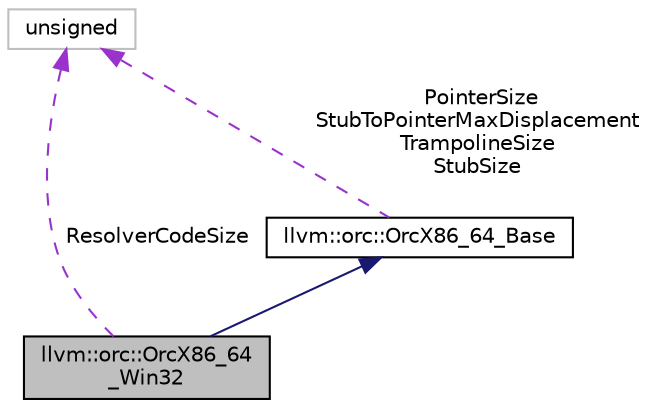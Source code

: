 digraph "llvm::orc::OrcX86_64_Win32"
{
 // LATEX_PDF_SIZE
  bgcolor="transparent";
  edge [fontname="Helvetica",fontsize="10",labelfontname="Helvetica",labelfontsize="10"];
  node [fontname="Helvetica",fontsize="10",shape=record];
  Node1 [label="llvm::orc::OrcX86_64\l_Win32",height=0.2,width=0.4,color="black", fillcolor="grey75", style="filled", fontcolor="black",tooltip="X86_64 support for Win32."];
  Node2 -> Node1 [dir="back",color="midnightblue",fontsize="10",style="solid",fontname="Helvetica"];
  Node2 [label="llvm::orc::OrcX86_64_Base",height=0.2,width=0.4,color="black",URL="$classllvm_1_1orc_1_1OrcX86__64__Base.html",tooltip="X86_64 code that's common to all ABIs."];
  Node3 -> Node2 [dir="back",color="darkorchid3",fontsize="10",style="dashed",label=" PointerSize\nStubToPointerMaxDisplacement\nTrampolineSize\nStubSize" ,fontname="Helvetica"];
  Node3 [label="unsigned",height=0.2,width=0.4,color="grey75",tooltip=" "];
  Node3 -> Node1 [dir="back",color="darkorchid3",fontsize="10",style="dashed",label=" ResolverCodeSize" ,fontname="Helvetica"];
}

